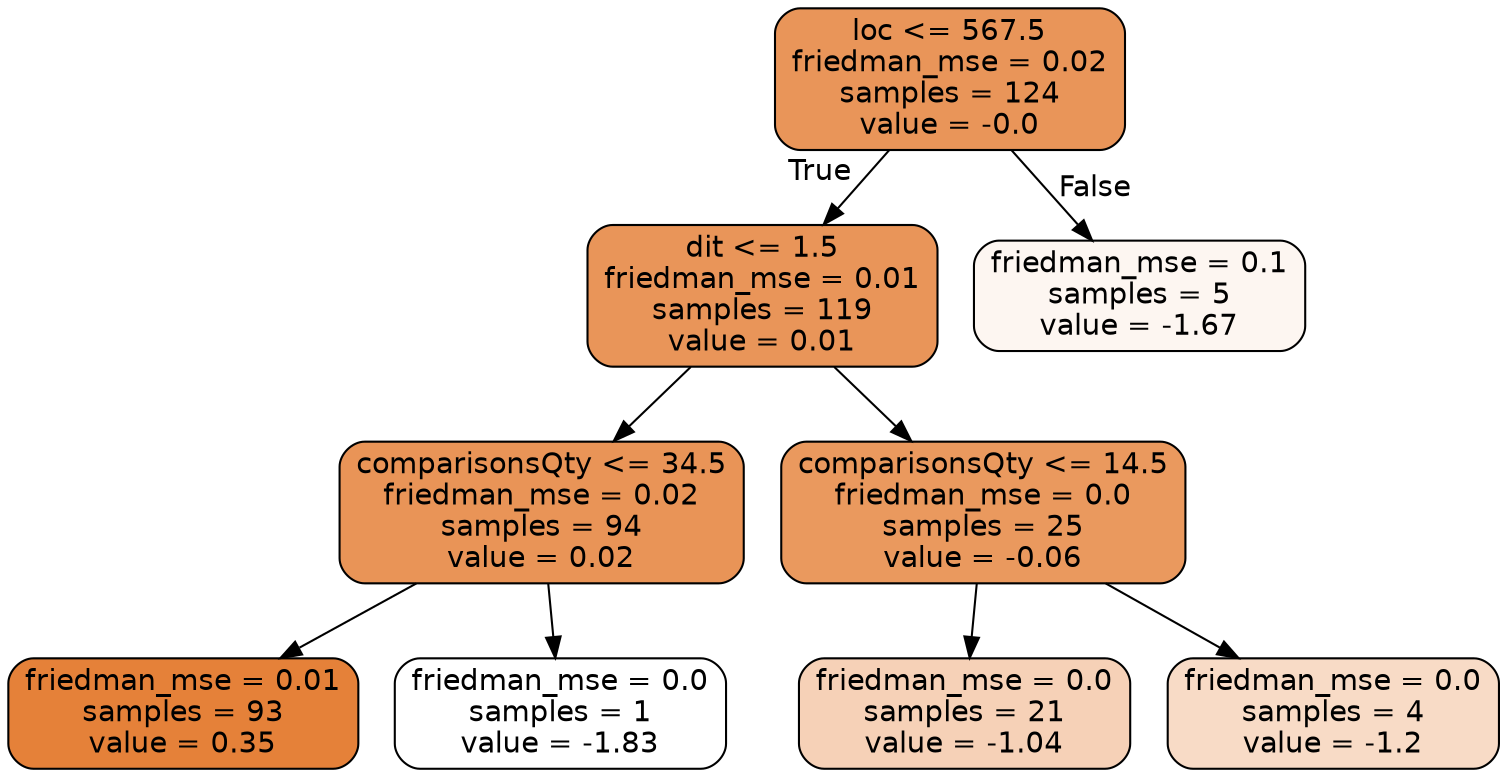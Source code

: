 digraph Tree {
node [shape=box, style="filled, rounded", color="black", fontname="helvetica"] ;
edge [fontname="helvetica"] ;
0 [label="loc <= 567.5\nfriedman_mse = 0.02\nsamples = 124\nvalue = -0.0", fillcolor="#e99559"] ;
1 [label="dit <= 1.5\nfriedman_mse = 0.01\nsamples = 119\nvalue = 0.01", fillcolor="#e99559"] ;
0 -> 1 [labeldistance=2.5, labelangle=45, headlabel="True"] ;
3 [label="comparisonsQty <= 34.5\nfriedman_mse = 0.02\nsamples = 94\nvalue = 0.02", fillcolor="#e99457"] ;
1 -> 3 ;
5 [label="friedman_mse = 0.01\nsamples = 93\nvalue = 0.35", fillcolor="#e58139"] ;
3 -> 5 ;
6 [label="friedman_mse = 0.0\nsamples = 1\nvalue = -1.83", fillcolor="#ffffff"] ;
3 -> 6 ;
4 [label="comparisonsQty <= 14.5\nfriedman_mse = 0.0\nsamples = 25\nvalue = -0.06", fillcolor="#ea995e"] ;
1 -> 4 ;
7 [label="friedman_mse = 0.0\nsamples = 21\nvalue = -1.04", fillcolor="#f6d1b7"] ;
4 -> 7 ;
8 [label="friedman_mse = 0.0\nsamples = 4\nvalue = -1.2", fillcolor="#f8dbc6"] ;
4 -> 8 ;
2 [label="friedman_mse = 0.1\nsamples = 5\nvalue = -1.67", fillcolor="#fdf6f1"] ;
0 -> 2 [labeldistance=2.5, labelangle=-45, headlabel="False"] ;
}